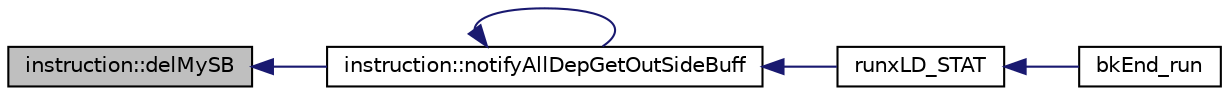 digraph G
{
  edge [fontname="Helvetica",fontsize="10",labelfontname="Helvetica",labelfontsize="10"];
  node [fontname="Helvetica",fontsize="10",shape=record];
  rankdir=LR;
  Node1 [label="instruction::delMySB",height=0.2,width=0.4,color="black", fillcolor="grey75", style="filled" fontcolor="black"];
  Node1 -> Node2 [dir=back,color="midnightblue",fontsize="10",style="solid"];
  Node2 [label="instruction::notifyAllDepGetOutSideBuff",height=0.2,width=0.4,color="black", fillcolor="white", style="filled",URL="$classinstruction.html#aed884db7d433b78579a964299889823f"];
  Node2 -> Node2 [dir=back,color="midnightblue",fontsize="10",style="solid"];
  Node2 -> Node3 [dir=back,color="midnightblue",fontsize="10",style="solid"];
  Node3 [label="runxLD_STAT",height=0.2,width=0.4,color="black", fillcolor="white", style="filled",URL="$bkEnd_8cpp.html#a63d6bd6a56d403ccb003d08d98681a3b"];
  Node3 -> Node4 [dir=back,color="midnightblue",fontsize="10",style="solid"];
  Node4 [label="bkEnd_run",height=0.2,width=0.4,color="black", fillcolor="white", style="filled",URL="$bkEnd_8h.html#a0de885ce07273f37e162ecb0e63ec95d"];
}

